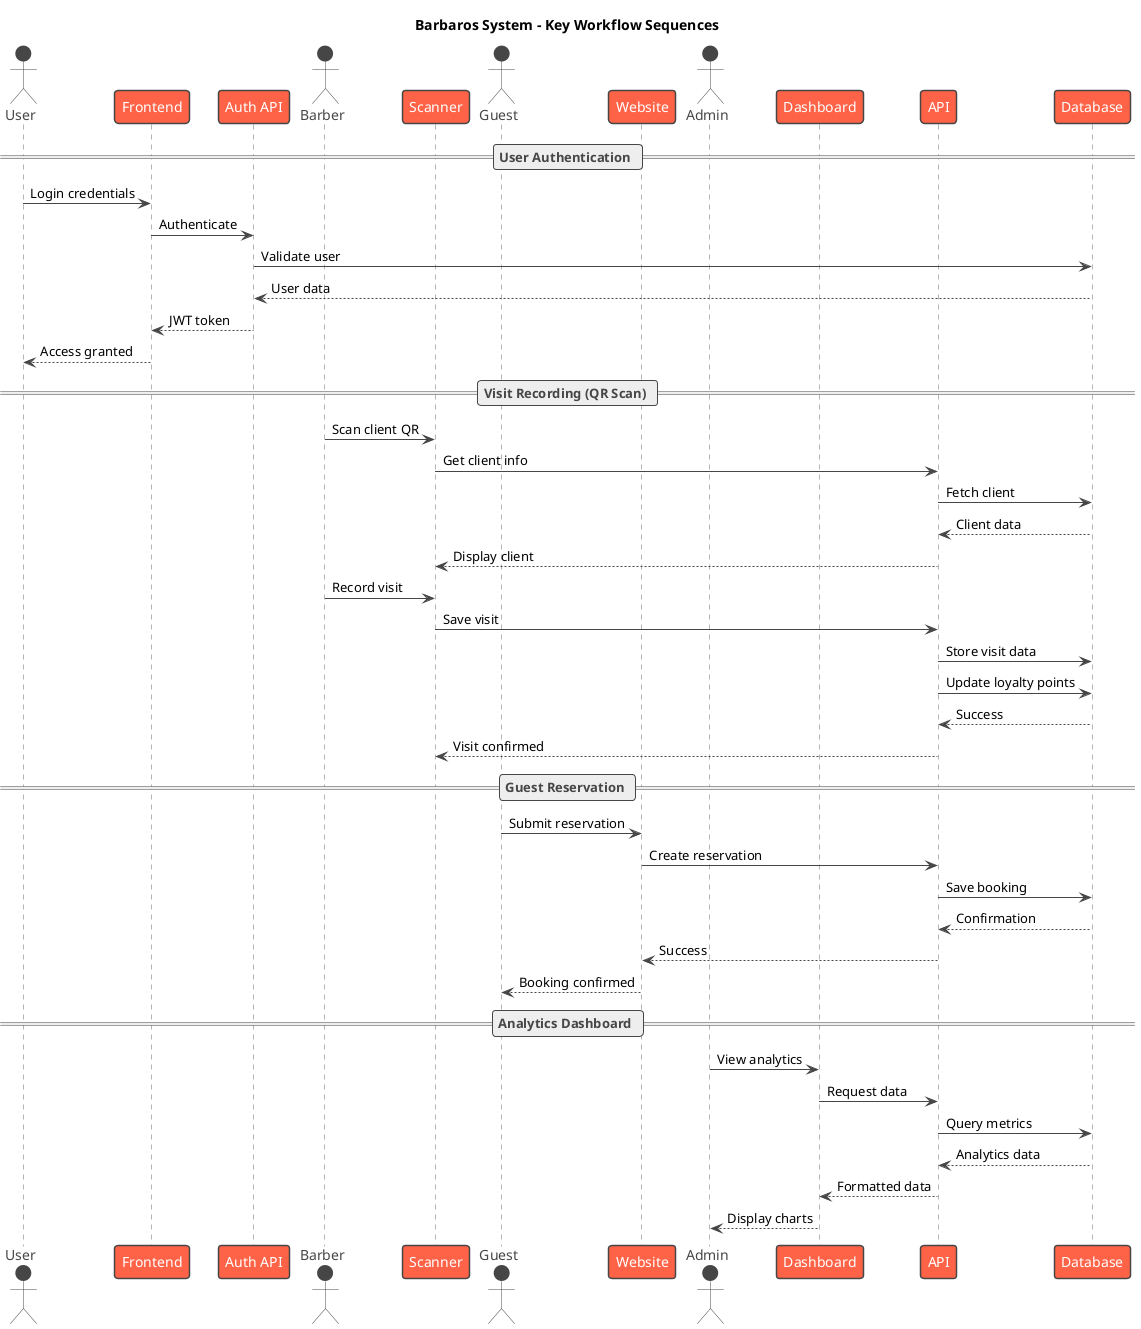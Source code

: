 @startuml Sequence Diagram

!theme vibrant
title **Barbaros System - Key Workflow Sequences**

== User Authentication ==

actor "User" as User
participant "Frontend" as Frontend
participant "Auth API" as AuthAPI
participant "Database" as DB

User -> Frontend: Login credentials
Frontend -> AuthAPI: Authenticate
AuthAPI -> DB: Validate user
DB --> AuthAPI: User data
AuthAPI --> Frontend: JWT token
Frontend --> User: Access granted

== Visit Recording (QR Scan) ==

actor "Barber" as Barber
participant "Scanner" as Scanner
participant "API" as API
participant "Database" as DB

Barber -> Scanner: Scan client QR
Scanner -> API: Get client info
API -> DB: Fetch client
DB --> API: Client data
API --> Scanner: Display client

Barber -> Scanner: Record visit
Scanner -> API: Save visit
API -> DB: Store visit data
API -> DB: Update loyalty points
DB --> API: Success
API --> Scanner: Visit confirmed

== Guest Reservation ==

actor "Guest" as Guest
participant "Website" as Website
participant "API" as API
participant "Database" as DB

Guest -> Website: Submit reservation
Website -> API: Create reservation
API -> DB: Save booking
DB --> API: Confirmation
API --> Website: Success
Website --> Guest: Booking confirmed

== Analytics Dashboard ==

actor "Admin" as Admin
participant "Dashboard" as Dashboard
participant "API" as API
participant "Database" as DB

Admin -> Dashboard: View analytics
Dashboard -> API: Request data
API -> DB: Query metrics
DB --> API: Analytics data
API --> Dashboard: Formatted data
Dashboard --> Admin: Display charts

@enduml